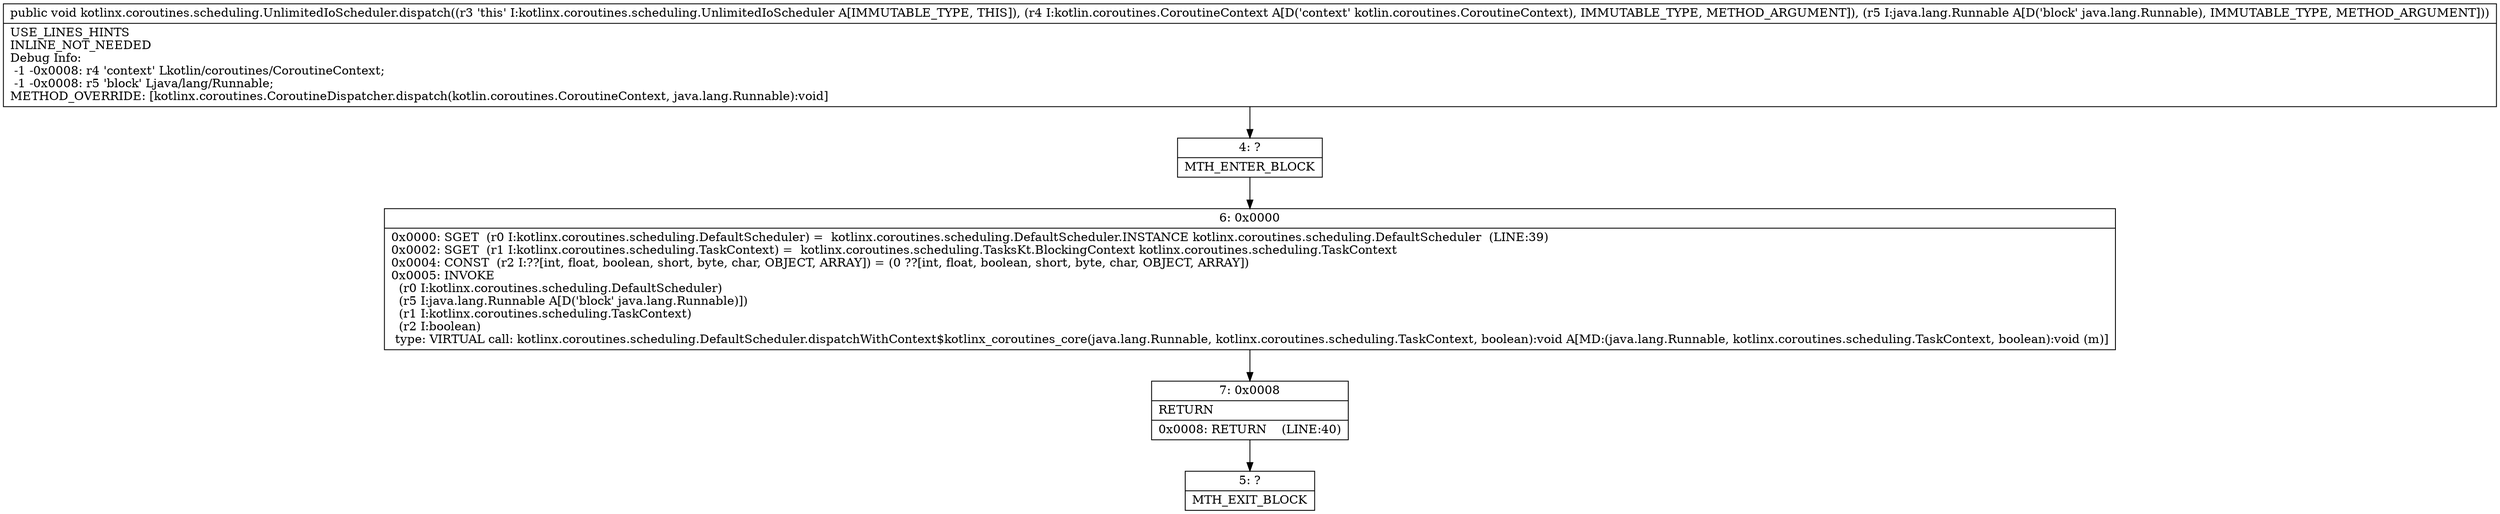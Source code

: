 digraph "CFG forkotlinx.coroutines.scheduling.UnlimitedIoScheduler.dispatch(Lkotlin\/coroutines\/CoroutineContext;Ljava\/lang\/Runnable;)V" {
Node_4 [shape=record,label="{4\:\ ?|MTH_ENTER_BLOCK\l}"];
Node_6 [shape=record,label="{6\:\ 0x0000|0x0000: SGET  (r0 I:kotlinx.coroutines.scheduling.DefaultScheduler) =  kotlinx.coroutines.scheduling.DefaultScheduler.INSTANCE kotlinx.coroutines.scheduling.DefaultScheduler  (LINE:39)\l0x0002: SGET  (r1 I:kotlinx.coroutines.scheduling.TaskContext) =  kotlinx.coroutines.scheduling.TasksKt.BlockingContext kotlinx.coroutines.scheduling.TaskContext \l0x0004: CONST  (r2 I:??[int, float, boolean, short, byte, char, OBJECT, ARRAY]) = (0 ??[int, float, boolean, short, byte, char, OBJECT, ARRAY]) \l0x0005: INVOKE  \l  (r0 I:kotlinx.coroutines.scheduling.DefaultScheduler)\l  (r5 I:java.lang.Runnable A[D('block' java.lang.Runnable)])\l  (r1 I:kotlinx.coroutines.scheduling.TaskContext)\l  (r2 I:boolean)\l type: VIRTUAL call: kotlinx.coroutines.scheduling.DefaultScheduler.dispatchWithContext$kotlinx_coroutines_core(java.lang.Runnable, kotlinx.coroutines.scheduling.TaskContext, boolean):void A[MD:(java.lang.Runnable, kotlinx.coroutines.scheduling.TaskContext, boolean):void (m)]\l}"];
Node_7 [shape=record,label="{7\:\ 0x0008|RETURN\l|0x0008: RETURN    (LINE:40)\l}"];
Node_5 [shape=record,label="{5\:\ ?|MTH_EXIT_BLOCK\l}"];
MethodNode[shape=record,label="{public void kotlinx.coroutines.scheduling.UnlimitedIoScheduler.dispatch((r3 'this' I:kotlinx.coroutines.scheduling.UnlimitedIoScheduler A[IMMUTABLE_TYPE, THIS]), (r4 I:kotlin.coroutines.CoroutineContext A[D('context' kotlin.coroutines.CoroutineContext), IMMUTABLE_TYPE, METHOD_ARGUMENT]), (r5 I:java.lang.Runnable A[D('block' java.lang.Runnable), IMMUTABLE_TYPE, METHOD_ARGUMENT]))  | USE_LINES_HINTS\lINLINE_NOT_NEEDED\lDebug Info:\l  \-1 \-0x0008: r4 'context' Lkotlin\/coroutines\/CoroutineContext;\l  \-1 \-0x0008: r5 'block' Ljava\/lang\/Runnable;\lMETHOD_OVERRIDE: [kotlinx.coroutines.CoroutineDispatcher.dispatch(kotlin.coroutines.CoroutineContext, java.lang.Runnable):void]\l}"];
MethodNode -> Node_4;Node_4 -> Node_6;
Node_6 -> Node_7;
Node_7 -> Node_5;
}

